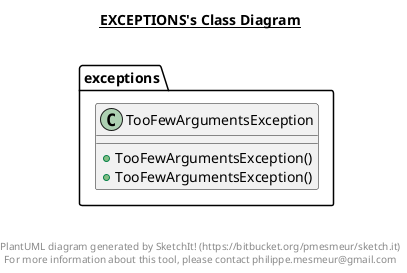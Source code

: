 @startuml

title __EXCEPTIONS's Class Diagram__\n

  namespace exceptions {
    class exceptions.TooFewArgumentsException {
        + TooFewArgumentsException()
        + TooFewArgumentsException()
    }
  }
  



right footer


PlantUML diagram generated by SketchIt! (https://bitbucket.org/pmesmeur/sketch.it)
For more information about this tool, please contact philippe.mesmeur@gmail.com
endfooter

@enduml
